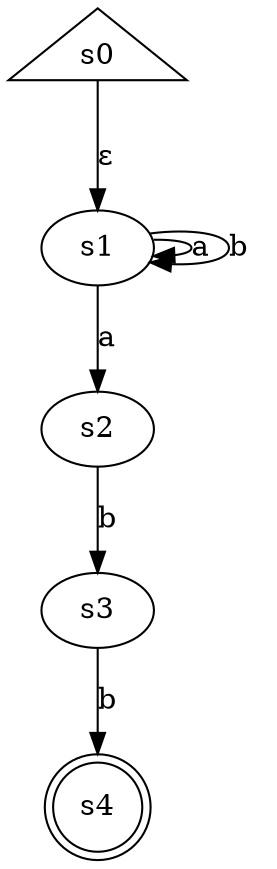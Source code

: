 digraph {
    0 [ label = "s0" shape = triangle]
    1 [ label = "s1" ]
    2 [ label = "s2" ]
    3 [ label = "s3" ]
    4 [ label = "s4" shape = doublecircle]
    0 -> 1 [ label = "ε" ]
    1 -> 1 [ label = "a" ]
    1 -> 2 [ label = "a" ]
    1 -> 1 [ label = "b" ]
    2 -> 3 [ label = "b" ]
    3 -> 4 [ label = "b" ]
}
